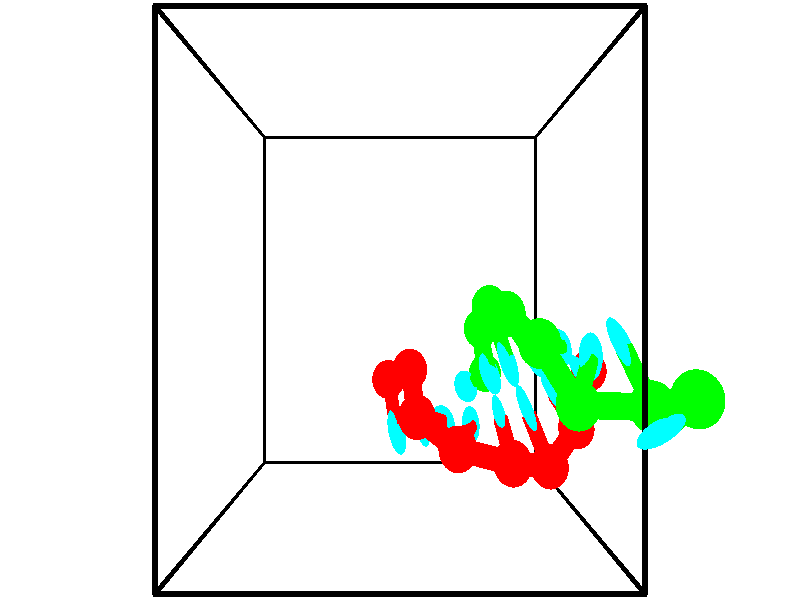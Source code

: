 // switches for output
#declare DRAW_BASES = 1; // possible values are 0, 1; only relevant for DNA ribbons
#declare DRAW_BASES_TYPE = 3; // possible values are 1, 2, 3; only relevant for DNA ribbons
#declare DRAW_FOG = 0; // set to 1 to enable fog

#include "colors.inc"

#include "transforms.inc"
background { rgb <1, 1, 1>}

#default {
   normal{
       ripples 0.25
       frequency 0.20
       turbulence 0.2
       lambda 5
   }
	finish {
		phong 0.1
		phong_size 40.
	}
}

// original window dimensions: 1024x640


// camera settings

camera {
	sky <-0, 1, 0>
	up <-0, 1, 0>
	right 1.6 * <1, 0, 0>
	location <2.5, 2.5, 11.1562>
	look_at <2.5, 2.5, 2.5>
	direction <0, 0, -8.6562>
	angle 67.0682
}


# declare cpy_camera_pos = <2.5, 2.5, 11.1562>;
# if (DRAW_FOG = 1)
fog {
	fog_type 2
	up vnormalize(cpy_camera_pos)
	color rgbt<1,1,1,0.3>
	distance 1e-5
	fog_alt 3e-3
	fog_offset 4
}
# end


// LIGHTS

# declare lum = 6;
global_settings {
	ambient_light rgb lum * <0.05, 0.05, 0.05>
	max_trace_level 15
}# declare cpy_direct_light_amount = 0.25;
light_source
{	1000 * <-1, -1, 1>,
	rgb lum * cpy_direct_light_amount
	parallel
}

light_source
{	1000 * <1, 1, -1>,
	rgb lum * cpy_direct_light_amount
	parallel
}

// strand 0

// nucleotide -1

// particle -1
sphere {
	<2.319911, 1.473148, 1.785514> 0.250000
	pigment { color rgbt <1,0,0,0> }
	no_shadow
}
cylinder {
	<2.396355, 1.121641, 1.960442>,  <2.442221, 0.910737, 2.065398>, 0.100000
	pigment { color rgbt <1,0,0,0> }
	no_shadow
}
cylinder {
	<2.396355, 1.121641, 1.960442>,  <2.319911, 1.473148, 1.785514>, 0.100000
	pigment { color rgbt <1,0,0,0> }
	no_shadow
}

// particle -1
sphere {
	<2.396355, 1.121641, 1.960442> 0.100000
	pigment { color rgbt <1,0,0,0> }
	no_shadow
}
sphere {
	0, 1
	scale<0.080000,0.200000,0.300000>
	matrix <0.804097, 0.395678, 0.443698,
		-0.562944, 0.266851, 0.782231,
		0.191110, -0.878766, 0.437318,
		2.453688, 0.858011, 2.091637>
	pigment { color rgbt <0,1,1,0> }
	no_shadow
}
cylinder {
	<2.640125, 1.663258, 2.458162>,  <2.319911, 1.473148, 1.785514>, 0.130000
	pigment { color rgbt <1,0,0,0> }
	no_shadow
}

// nucleotide -1

// particle -1
sphere {
	<2.640125, 1.663258, 2.458162> 0.250000
	pigment { color rgbt <1,0,0,0> }
	no_shadow
}
cylinder {
	<2.745438, 1.284313, 2.385290>,  <2.808625, 1.056947, 2.341567>, 0.100000
	pigment { color rgbt <1,0,0,0> }
	no_shadow
}
cylinder {
	<2.745438, 1.284313, 2.385290>,  <2.640125, 1.663258, 2.458162>, 0.100000
	pigment { color rgbt <1,0,0,0> }
	no_shadow
}

// particle -1
sphere {
	<2.745438, 1.284313, 2.385290> 0.100000
	pigment { color rgbt <1,0,0,0> }
	no_shadow
}
sphere {
	0, 1
	scale<0.080000,0.200000,0.300000>
	matrix <0.909564, 0.180826, 0.374159,
		-0.321521, -0.264214, 0.909294,
		0.263282, -0.947361, -0.182180,
		2.824422, 1.000105, 2.330636>
	pigment { color rgbt <0,1,1,0> }
	no_shadow
}
cylinder {
	<2.724623, 1.201294, 3.118433>,  <2.640125, 1.663258, 2.458162>, 0.130000
	pigment { color rgbt <1,0,0,0> }
	no_shadow
}

// nucleotide -1

// particle -1
sphere {
	<2.724623, 1.201294, 3.118433> 0.250000
	pigment { color rgbt <1,0,0,0> }
	no_shadow
}
cylinder {
	<2.948696, 1.114670, 2.798609>,  <3.083140, 1.062696, 2.606714>, 0.100000
	pigment { color rgbt <1,0,0,0> }
	no_shadow
}
cylinder {
	<2.948696, 1.114670, 2.798609>,  <2.724623, 1.201294, 3.118433>, 0.100000
	pigment { color rgbt <1,0,0,0> }
	no_shadow
}

// particle -1
sphere {
	<2.948696, 1.114670, 2.798609> 0.100000
	pigment { color rgbt <1,0,0,0> }
	no_shadow
}
sphere {
	0, 1
	scale<0.080000,0.200000,0.300000>
	matrix <0.823904, 0.245744, 0.510678,
		0.085895, -0.944834, 0.316086,
		0.560183, -0.216560, -0.799561,
		3.116751, 1.049702, 2.558741>
	pigment { color rgbt <0,1,1,0> }
	no_shadow
}
cylinder {
	<3.245253, 0.896720, 3.378692>,  <2.724623, 1.201294, 3.118433>, 0.130000
	pigment { color rgbt <1,0,0,0> }
	no_shadow
}

// nucleotide -1

// particle -1
sphere {
	<3.245253, 0.896720, 3.378692> 0.250000
	pigment { color rgbt <1,0,0,0> }
	no_shadow
}
cylinder {
	<3.383839, 0.986408, 3.014343>,  <3.466990, 1.040221, 2.795734>, 0.100000
	pigment { color rgbt <1,0,0,0> }
	no_shadow
}
cylinder {
	<3.383839, 0.986408, 3.014343>,  <3.245253, 0.896720, 3.378692>, 0.100000
	pigment { color rgbt <1,0,0,0> }
	no_shadow
}

// particle -1
sphere {
	<3.383839, 0.986408, 3.014343> 0.100000
	pigment { color rgbt <1,0,0,0> }
	no_shadow
}
sphere {
	0, 1
	scale<0.080000,0.200000,0.300000>
	matrix <0.866876, 0.294514, 0.402228,
		0.358452, -0.928971, -0.092334,
		0.346464, 0.224222, -0.910872,
		3.487778, 1.053675, 2.741082>
	pigment { color rgbt <0,1,1,0> }
	no_shadow
}
cylinder {
	<3.948517, 0.748974, 3.396799>,  <3.245253, 0.896720, 3.378692>, 0.130000
	pigment { color rgbt <1,0,0,0> }
	no_shadow
}

// nucleotide -1

// particle -1
sphere {
	<3.948517, 0.748974, 3.396799> 0.250000
	pigment { color rgbt <1,0,0,0> }
	no_shadow
}
cylinder {
	<3.909309, 0.984325, 3.075750>,  <3.885785, 1.125536, 2.883121>, 0.100000
	pigment { color rgbt <1,0,0,0> }
	no_shadow
}
cylinder {
	<3.909309, 0.984325, 3.075750>,  <3.948517, 0.748974, 3.396799>, 0.100000
	pigment { color rgbt <1,0,0,0> }
	no_shadow
}

// particle -1
sphere {
	<3.909309, 0.984325, 3.075750> 0.100000
	pigment { color rgbt <1,0,0,0> }
	no_shadow
}
sphere {
	0, 1
	scale<0.080000,0.200000,0.300000>
	matrix <0.927981, 0.345384, 0.139862,
		0.359505, -0.731109, -0.579859,
		-0.098020, 0.588379, -0.802622,
		3.879904, 1.160839, 2.834964>
	pigment { color rgbt <0,1,1,0> }
	no_shadow
}
cylinder {
	<4.519856, 0.624737, 3.002852>,  <3.948517, 0.748974, 3.396799>, 0.130000
	pigment { color rgbt <1,0,0,0> }
	no_shadow
}

// nucleotide -1

// particle -1
sphere {
	<4.519856, 0.624737, 3.002852> 0.250000
	pigment { color rgbt <1,0,0,0> }
	no_shadow
}
cylinder {
	<4.356083, 0.984201, 2.939896>,  <4.257819, 1.199880, 2.902122>, 0.100000
	pigment { color rgbt <1,0,0,0> }
	no_shadow
}
cylinder {
	<4.356083, 0.984201, 2.939896>,  <4.519856, 0.624737, 3.002852>, 0.100000
	pigment { color rgbt <1,0,0,0> }
	no_shadow
}

// particle -1
sphere {
	<4.356083, 0.984201, 2.939896> 0.100000
	pigment { color rgbt <1,0,0,0> }
	no_shadow
}
sphere {
	0, 1
	scale<0.080000,0.200000,0.300000>
	matrix <0.898907, 0.426852, 0.098815,
		0.155984, -0.101022, -0.982580,
		-0.409433, 0.898661, -0.157392,
		4.233253, 1.253800, 2.892678>
	pigment { color rgbt <0,1,1,0> }
	no_shadow
}
cylinder {
	<5.026196, 0.970468, 2.504558>,  <4.519856, 0.624737, 3.002852>, 0.130000
	pigment { color rgbt <1,0,0,0> }
	no_shadow
}

// nucleotide -1

// particle -1
sphere {
	<5.026196, 0.970468, 2.504558> 0.250000
	pigment { color rgbt <1,0,0,0> }
	no_shadow
}
cylinder {
	<4.790306, 1.239168, 2.683880>,  <4.648772, 1.400388, 2.791473>, 0.100000
	pigment { color rgbt <1,0,0,0> }
	no_shadow
}
cylinder {
	<4.790306, 1.239168, 2.683880>,  <5.026196, 0.970468, 2.504558>, 0.100000
	pigment { color rgbt <1,0,0,0> }
	no_shadow
}

// particle -1
sphere {
	<4.790306, 1.239168, 2.683880> 0.100000
	pigment { color rgbt <1,0,0,0> }
	no_shadow
}
sphere {
	0, 1
	scale<0.080000,0.200000,0.300000>
	matrix <0.797867, 0.570546, 0.194641,
		-0.125028, 0.472472, -0.872432,
		-0.589725, 0.671750, 0.448304,
		4.613389, 1.440693, 2.818371>
	pigment { color rgbt <0,1,1,0> }
	no_shadow
}
cylinder {
	<5.253057, 1.639912, 2.342582>,  <5.026196, 0.970468, 2.504558>, 0.130000
	pigment { color rgbt <1,0,0,0> }
	no_shadow
}

// nucleotide -1

// particle -1
sphere {
	<5.253057, 1.639912, 2.342582> 0.250000
	pigment { color rgbt <1,0,0,0> }
	no_shadow
}
cylinder {
	<5.073933, 1.676659, 2.698341>,  <4.966458, 1.698707, 2.911797>, 0.100000
	pigment { color rgbt <1,0,0,0> }
	no_shadow
}
cylinder {
	<5.073933, 1.676659, 2.698341>,  <5.253057, 1.639912, 2.342582>, 0.100000
	pigment { color rgbt <1,0,0,0> }
	no_shadow
}

// particle -1
sphere {
	<5.073933, 1.676659, 2.698341> 0.100000
	pigment { color rgbt <1,0,0,0> }
	no_shadow
}
sphere {
	0, 1
	scale<0.080000,0.200000,0.300000>
	matrix <0.742591, 0.592255, 0.312718,
		-0.498021, 0.800497, -0.333437,
		-0.447809, 0.091867, 0.889397,
		4.939590, 1.704219, 2.965161>
	pigment { color rgbt <0,1,1,0> }
	no_shadow
}
// strand 1

// nucleotide -1

// particle -1
sphere {
	<5.497545, 1.666551, 5.070622> 0.250000
	pigment { color rgbt <0,1,0,0> }
	no_shadow
}
cylinder {
	<5.189903, 1.554626, 5.300468>,  <5.005318, 1.487472, 5.438376>, 0.100000
	pigment { color rgbt <0,1,0,0> }
	no_shadow
}
cylinder {
	<5.189903, 1.554626, 5.300468>,  <5.497545, 1.666551, 5.070622>, 0.100000
	pigment { color rgbt <0,1,0,0> }
	no_shadow
}

// particle -1
sphere {
	<5.189903, 1.554626, 5.300468> 0.100000
	pigment { color rgbt <0,1,0,0> }
	no_shadow
}
sphere {
	0, 1
	scale<0.080000,0.200000,0.300000>
	matrix <-0.418583, 0.899943, -0.122031,
		-0.482975, -0.334379, -0.809275,
		-0.769105, -0.279811, 0.574615,
		4.959172, 1.470683, 5.472853>
	pigment { color rgbt <0,1,1,0> }
	no_shadow
}
cylinder {
	<5.343876, 1.494292, 4.362353>,  <5.497545, 1.666551, 5.070622>, 0.130000
	pigment { color rgbt <0,1,0,0> }
	no_shadow
}

// nucleotide -1

// particle -1
sphere {
	<5.343876, 1.494292, 4.362353> 0.250000
	pigment { color rgbt <0,1,0,0> }
	no_shadow
}
cylinder {
	<5.212280, 1.825218, 4.180225>,  <5.133323, 2.023774, 4.070949>, 0.100000
	pigment { color rgbt <0,1,0,0> }
	no_shadow
}
cylinder {
	<5.212280, 1.825218, 4.180225>,  <5.343876, 1.494292, 4.362353>, 0.100000
	pigment { color rgbt <0,1,0,0> }
	no_shadow
}

// particle -1
sphere {
	<5.212280, 1.825218, 4.180225> 0.100000
	pigment { color rgbt <0,1,0,0> }
	no_shadow
}
sphere {
	0, 1
	scale<0.080000,0.200000,0.300000>
	matrix <-0.644000, -0.549201, -0.532580,
		-0.690673, 0.118012, 0.713473,
		-0.328990, 0.827316, -0.455319,
		5.113584, 2.073413, 4.043630>
	pigment { color rgbt <0,1,1,0> }
	no_shadow
}
cylinder {
	<4.554011, 1.489025, 4.190385>,  <5.343876, 1.494292, 4.362353>, 0.130000
	pigment { color rgbt <0,1,0,0> }
	no_shadow
}

// nucleotide -1

// particle -1
sphere {
	<4.554011, 1.489025, 4.190385> 0.250000
	pigment { color rgbt <0,1,0,0> }
	no_shadow
}
cylinder {
	<4.722916, 1.738132, 3.926914>,  <4.824258, 1.887597, 3.768832>, 0.100000
	pigment { color rgbt <0,1,0,0> }
	no_shadow
}
cylinder {
	<4.722916, 1.738132, 3.926914>,  <4.554011, 1.489025, 4.190385>, 0.100000
	pigment { color rgbt <0,1,0,0> }
	no_shadow
}

// particle -1
sphere {
	<4.722916, 1.738132, 3.926914> 0.100000
	pigment { color rgbt <0,1,0,0> }
	no_shadow
}
sphere {
	0, 1
	scale<0.080000,0.200000,0.300000>
	matrix <-0.627150, -0.323947, -0.708336,
		-0.654506, 0.712192, 0.253779,
		0.422261, 0.622768, -0.658677,
		4.849594, 1.924963, 3.729311>
	pigment { color rgbt <0,1,1,0> }
	no_shadow
}
cylinder {
	<4.151997, 2.070849, 4.011732>,  <4.554011, 1.489025, 4.190385>, 0.130000
	pigment { color rgbt <0,1,0,0> }
	no_shadow
}

// nucleotide -1

// particle -1
sphere {
	<4.151997, 2.070849, 4.011732> 0.250000
	pigment { color rgbt <0,1,0,0> }
	no_shadow
}
cylinder {
	<4.385178, 2.023380, 3.690214>,  <4.525086, 1.994899, 3.497303>, 0.100000
	pigment { color rgbt <0,1,0,0> }
	no_shadow
}
cylinder {
	<4.385178, 2.023380, 3.690214>,  <4.151997, 2.070849, 4.011732>, 0.100000
	pigment { color rgbt <0,1,0,0> }
	no_shadow
}

// particle -1
sphere {
	<4.385178, 2.023380, 3.690214> 0.100000
	pigment { color rgbt <0,1,0,0> }
	no_shadow
}
sphere {
	0, 1
	scale<0.080000,0.200000,0.300000>
	matrix <-0.809334, -0.172157, -0.561552,
		-0.071738, 0.977895, -0.196405,
		0.582951, -0.118672, -0.803794,
		4.560063, 1.987779, 3.449076>
	pigment { color rgbt <0,1,1,0> }
	no_shadow
}
cylinder {
	<3.863412, 2.350127, 3.379392>,  <4.151997, 2.070849, 4.011732>, 0.130000
	pigment { color rgbt <0,1,0,0> }
	no_shadow
}

// nucleotide -1

// particle -1
sphere {
	<3.863412, 2.350127, 3.379392> 0.250000
	pigment { color rgbt <0,1,0,0> }
	no_shadow
}
cylinder {
	<4.104355, 2.079082, 3.210629>,  <4.248921, 1.916456, 3.109370>, 0.100000
	pigment { color rgbt <0,1,0,0> }
	no_shadow
}
cylinder {
	<4.104355, 2.079082, 3.210629>,  <3.863412, 2.350127, 3.379392>, 0.100000
	pigment { color rgbt <0,1,0,0> }
	no_shadow
}

// particle -1
sphere {
	<4.104355, 2.079082, 3.210629> 0.100000
	pigment { color rgbt <0,1,0,0> }
	no_shadow
}
sphere {
	0, 1
	scale<0.080000,0.200000,0.300000>
	matrix <-0.780709, -0.389996, -0.488258,
		0.166306, 0.623495, -0.763935,
		0.602358, -0.677611, -0.421910,
		4.285062, 1.875799, 3.084056>
	pigment { color rgbt <0,1,1,0> }
	no_shadow
}
cylinder {
	<3.761753, 2.425065, 2.630475>,  <3.863412, 2.350127, 3.379392>, 0.130000
	pigment { color rgbt <0,1,0,0> }
	no_shadow
}

// nucleotide -1

// particle -1
sphere {
	<3.761753, 2.425065, 2.630475> 0.250000
	pigment { color rgbt <0,1,0,0> }
	no_shadow
}
cylinder {
	<3.901596, 2.055687, 2.693750>,  <3.985502, 1.834060, 2.731716>, 0.100000
	pigment { color rgbt <0,1,0,0> }
	no_shadow
}
cylinder {
	<3.901596, 2.055687, 2.693750>,  <3.761753, 2.425065, 2.630475>, 0.100000
	pigment { color rgbt <0,1,0,0> }
	no_shadow
}

// particle -1
sphere {
	<3.901596, 2.055687, 2.693750> 0.100000
	pigment { color rgbt <0,1,0,0> }
	no_shadow
}
sphere {
	0, 1
	scale<0.080000,0.200000,0.300000>
	matrix <-0.768169, -0.379193, -0.515876,
		0.536367, 0.058839, -0.841931,
		0.349608, -0.923445, 0.158188,
		4.006479, 1.778654, 2.741207>
	pigment { color rgbt <0,1,1,0> }
	no_shadow
}
cylinder {
	<3.725137, 2.134444, 1.955995>,  <3.761753, 2.425065, 2.630475>, 0.130000
	pigment { color rgbt <0,1,0,0> }
	no_shadow
}

// nucleotide -1

// particle -1
sphere {
	<3.725137, 2.134444, 1.955995> 0.250000
	pigment { color rgbt <0,1,0,0> }
	no_shadow
}
cylinder {
	<3.768051, 1.838966, 2.222174>,  <3.793799, 1.661680, 2.381881>, 0.100000
	pigment { color rgbt <0,1,0,0> }
	no_shadow
}
cylinder {
	<3.768051, 1.838966, 2.222174>,  <3.725137, 2.134444, 1.955995>, 0.100000
	pigment { color rgbt <0,1,0,0> }
	no_shadow
}

// particle -1
sphere {
	<3.768051, 1.838966, 2.222174> 0.100000
	pigment { color rgbt <0,1,0,0> }
	no_shadow
}
sphere {
	0, 1
	scale<0.080000,0.200000,0.300000>
	matrix <-0.637142, -0.564894, -0.524352,
		0.763243, -0.367730, -0.531257,
		0.107284, -0.738694, 0.665448,
		3.800236, 1.617358, 2.421808>
	pigment { color rgbt <0,1,1,0> }
	no_shadow
}
cylinder {
	<3.847028, 1.535934, 1.578752>,  <3.725137, 2.134444, 1.955995>, 0.130000
	pigment { color rgbt <0,1,0,0> }
	no_shadow
}

// nucleotide -1

// particle -1
sphere {
	<3.847028, 1.535934, 1.578752> 0.250000
	pigment { color rgbt <0,1,0,0> }
	no_shadow
}
cylinder {
	<3.639763, 1.475590, 1.915501>,  <3.515404, 1.439383, 2.117550>, 0.100000
	pigment { color rgbt <0,1,0,0> }
	no_shadow
}
cylinder {
	<3.639763, 1.475590, 1.915501>,  <3.847028, 1.535934, 1.578752>, 0.100000
	pigment { color rgbt <0,1,0,0> }
	no_shadow
}

// particle -1
sphere {
	<3.639763, 1.475590, 1.915501> 0.100000
	pigment { color rgbt <0,1,0,0> }
	no_shadow
}
sphere {
	0, 1
	scale<0.080000,0.200000,0.300000>
	matrix <-0.712342, -0.468664, -0.522420,
		0.473368, -0.870400, 0.135380,
		-0.518162, -0.150860, 0.841873,
		3.484314, 1.430332, 2.168062>
	pigment { color rgbt <0,1,1,0> }
	no_shadow
}
// box output
cylinder {
	<0.000000, 0.000000, 0.000000>,  <5.000000, 0.000000, 0.000000>, 0.025000
	pigment { color rgbt <0,0,0,0> }
	no_shadow
}
cylinder {
	<0.000000, 0.000000, 0.000000>,  <0.000000, 5.000000, 0.000000>, 0.025000
	pigment { color rgbt <0,0,0,0> }
	no_shadow
}
cylinder {
	<0.000000, 0.000000, 0.000000>,  <0.000000, 0.000000, 5.000000>, 0.025000
	pigment { color rgbt <0,0,0,0> }
	no_shadow
}
cylinder {
	<5.000000, 5.000000, 5.000000>,  <0.000000, 5.000000, 5.000000>, 0.025000
	pigment { color rgbt <0,0,0,0> }
	no_shadow
}
cylinder {
	<5.000000, 5.000000, 5.000000>,  <5.000000, 0.000000, 5.000000>, 0.025000
	pigment { color rgbt <0,0,0,0> }
	no_shadow
}
cylinder {
	<5.000000, 5.000000, 5.000000>,  <5.000000, 5.000000, 0.000000>, 0.025000
	pigment { color rgbt <0,0,0,0> }
	no_shadow
}
cylinder {
	<0.000000, 0.000000, 5.000000>,  <0.000000, 5.000000, 5.000000>, 0.025000
	pigment { color rgbt <0,0,0,0> }
	no_shadow
}
cylinder {
	<0.000000, 0.000000, 5.000000>,  <5.000000, 0.000000, 5.000000>, 0.025000
	pigment { color rgbt <0,0,0,0> }
	no_shadow
}
cylinder {
	<5.000000, 5.000000, 0.000000>,  <0.000000, 5.000000, 0.000000>, 0.025000
	pigment { color rgbt <0,0,0,0> }
	no_shadow
}
cylinder {
	<5.000000, 5.000000, 0.000000>,  <5.000000, 0.000000, 0.000000>, 0.025000
	pigment { color rgbt <0,0,0,0> }
	no_shadow
}
cylinder {
	<5.000000, 0.000000, 5.000000>,  <5.000000, 0.000000, 0.000000>, 0.025000
	pigment { color rgbt <0,0,0,0> }
	no_shadow
}
cylinder {
	<0.000000, 5.000000, 0.000000>,  <0.000000, 5.000000, 5.000000>, 0.025000
	pigment { color rgbt <0,0,0,0> }
	no_shadow
}
// end of box output
